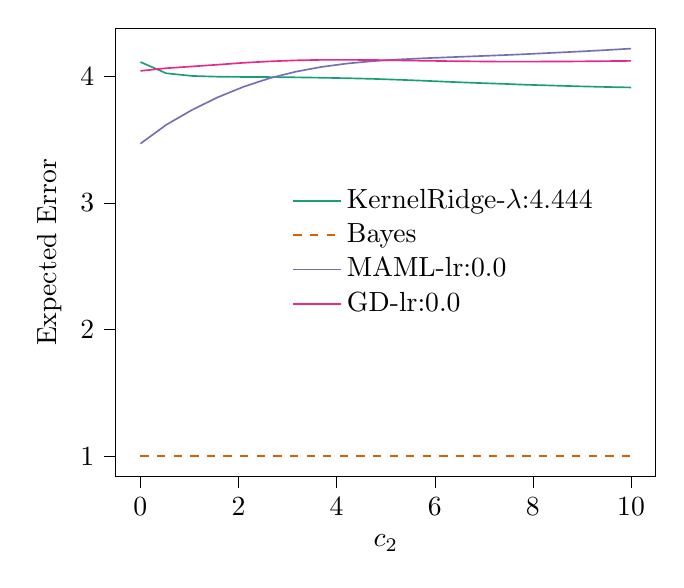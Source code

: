 % This file was created with tikzplotlib v0.10.1.
\begin{tikzpicture}

\definecolor{chocolate217952}{RGB}{217,95,2}
\definecolor{darkcyan27158119}{RGB}{27,158,119}
\definecolor{darkgray176}{RGB}{176,176,176}
\definecolor{deeppink23141138}{RGB}{231,41,138}
\definecolor{lightslategray117112179}{RGB}{117,112,179}

\begin{axis}[
legend cell align={left},
legend style={fill opacity=0.8, draw opacity=1, text opacity=1, at={(0.91,0.5)}, anchor=east, draw=none},
tick align=outside,
tick pos=left,
x grid style={darkgray176},
xlabel={\(\displaystyle c_{2}\)},
xmin=-0.499, xmax=10.5,
xtick style={color=black},
y grid style={darkgray176},
ylabel={Expected Error},
ymin=0.839, ymax=4.381,
ytick style={color=black}
]
\addplot [semithick, darkcyan27158119]
table {%
0.001 4.114
0.527 4.025
1.054 4.004
1.58 3.998
2.106 3.996
2.632 3.995
3.159 3.993
3.685 3.99
4.211 3.986
4.737 3.981
5.264 3.974
5.79 3.966
6.316 3.957
6.842 3.949
7.369 3.942
7.895 3.934
8.421 3.928
8.947 3.922
9.474 3.917
10 3.913
};
\addlegendentry{KernelRidge-$\lambda$:4.444}
\addplot [semithick, chocolate217952, dashed]
table {%
0.001 1.0
0.527 1.0
1.054 1.0
1.58 1.0
2.106 1.0
2.632 1.0
3.159 1.0
3.685 1.0
4.211 1.0
4.737 1.0
5.264 1.0
5.79 1.0
6.316 1.0
6.842 1.0
7.369 1.0
7.895 1.0
8.421 1.0
8.947 1.0
9.474 1.0
10 1.0
};
\addlegendentry{Bayes}
\addplot [semithick, lightslategray117112179]
table {%
0.001 3.469
0.527 3.618
1.054 3.736
1.58 3.836
2.106 3.919
2.632 3.986
3.159 4.037
3.685 4.075
4.211 4.102
4.737 4.121
5.264 4.134
5.79 4.144
6.316 4.152
6.842 4.16
7.369 4.168
7.895 4.177
8.421 4.187
8.947 4.197
9.474 4.208
10 4.22
};
\addlegendentry{MAML-lr:0.0}
\addplot [semithick, deeppink23141138]
table {%
0.001 4.044
0.527 4.065
1.054 4.079
1.58 4.093
2.106 4.108
2.632 4.119
3.159 4.127
3.685 4.131
4.211 4.131
4.737 4.13
5.264 4.127
5.79 4.124
6.316 4.121
6.842 4.119
7.369 4.117
7.895 4.117
8.421 4.118
8.947 4.119
9.474 4.121
10 4.123
};
\addlegendentry{GD-lr:0.0}
\end{axis}

\end{tikzpicture}
